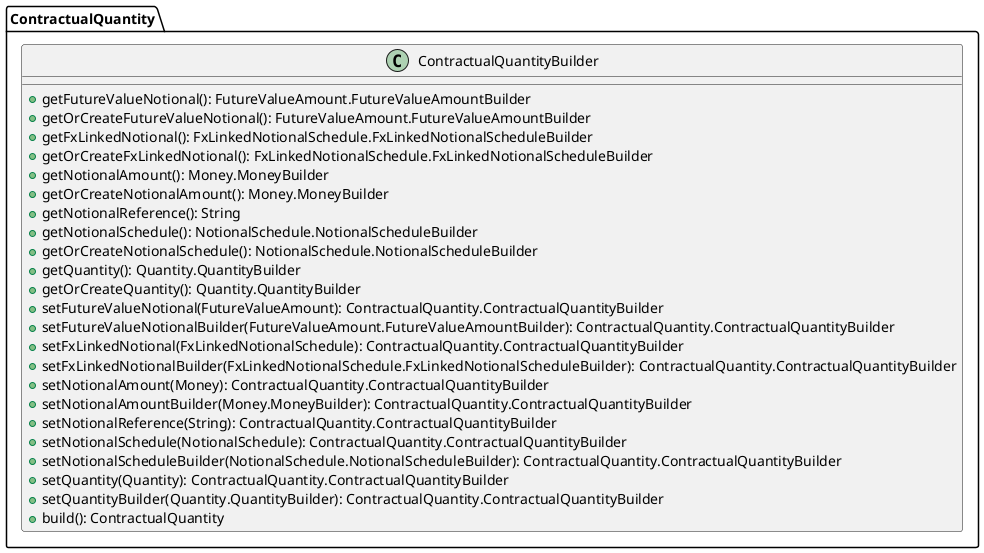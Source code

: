@startuml

    class ContractualQuantity.ContractualQuantityBuilder [[ContractualQuantity.ContractualQuantityBuilder.html]] {
        +getFutureValueNotional(): FutureValueAmount.FutureValueAmountBuilder
        +getOrCreateFutureValueNotional(): FutureValueAmount.FutureValueAmountBuilder
        +getFxLinkedNotional(): FxLinkedNotionalSchedule.FxLinkedNotionalScheduleBuilder
        +getOrCreateFxLinkedNotional(): FxLinkedNotionalSchedule.FxLinkedNotionalScheduleBuilder
        +getNotionalAmount(): Money.MoneyBuilder
        +getOrCreateNotionalAmount(): Money.MoneyBuilder
        +getNotionalReference(): String
        +getNotionalSchedule(): NotionalSchedule.NotionalScheduleBuilder
        +getOrCreateNotionalSchedule(): NotionalSchedule.NotionalScheduleBuilder
        +getQuantity(): Quantity.QuantityBuilder
        +getOrCreateQuantity(): Quantity.QuantityBuilder
        +setFutureValueNotional(FutureValueAmount): ContractualQuantity.ContractualQuantityBuilder
        +setFutureValueNotionalBuilder(FutureValueAmount.FutureValueAmountBuilder): ContractualQuantity.ContractualQuantityBuilder
        +setFxLinkedNotional(FxLinkedNotionalSchedule): ContractualQuantity.ContractualQuantityBuilder
        +setFxLinkedNotionalBuilder(FxLinkedNotionalSchedule.FxLinkedNotionalScheduleBuilder): ContractualQuantity.ContractualQuantityBuilder
        +setNotionalAmount(Money): ContractualQuantity.ContractualQuantityBuilder
        +setNotionalAmountBuilder(Money.MoneyBuilder): ContractualQuantity.ContractualQuantityBuilder
        +setNotionalReference(String): ContractualQuantity.ContractualQuantityBuilder
        +setNotionalSchedule(NotionalSchedule): ContractualQuantity.ContractualQuantityBuilder
        +setNotionalScheduleBuilder(NotionalSchedule.NotionalScheduleBuilder): ContractualQuantity.ContractualQuantityBuilder
        +setQuantity(Quantity): ContractualQuantity.ContractualQuantityBuilder
        +setQuantityBuilder(Quantity.QuantityBuilder): ContractualQuantity.ContractualQuantityBuilder
        +build(): ContractualQuantity
    }

@enduml
